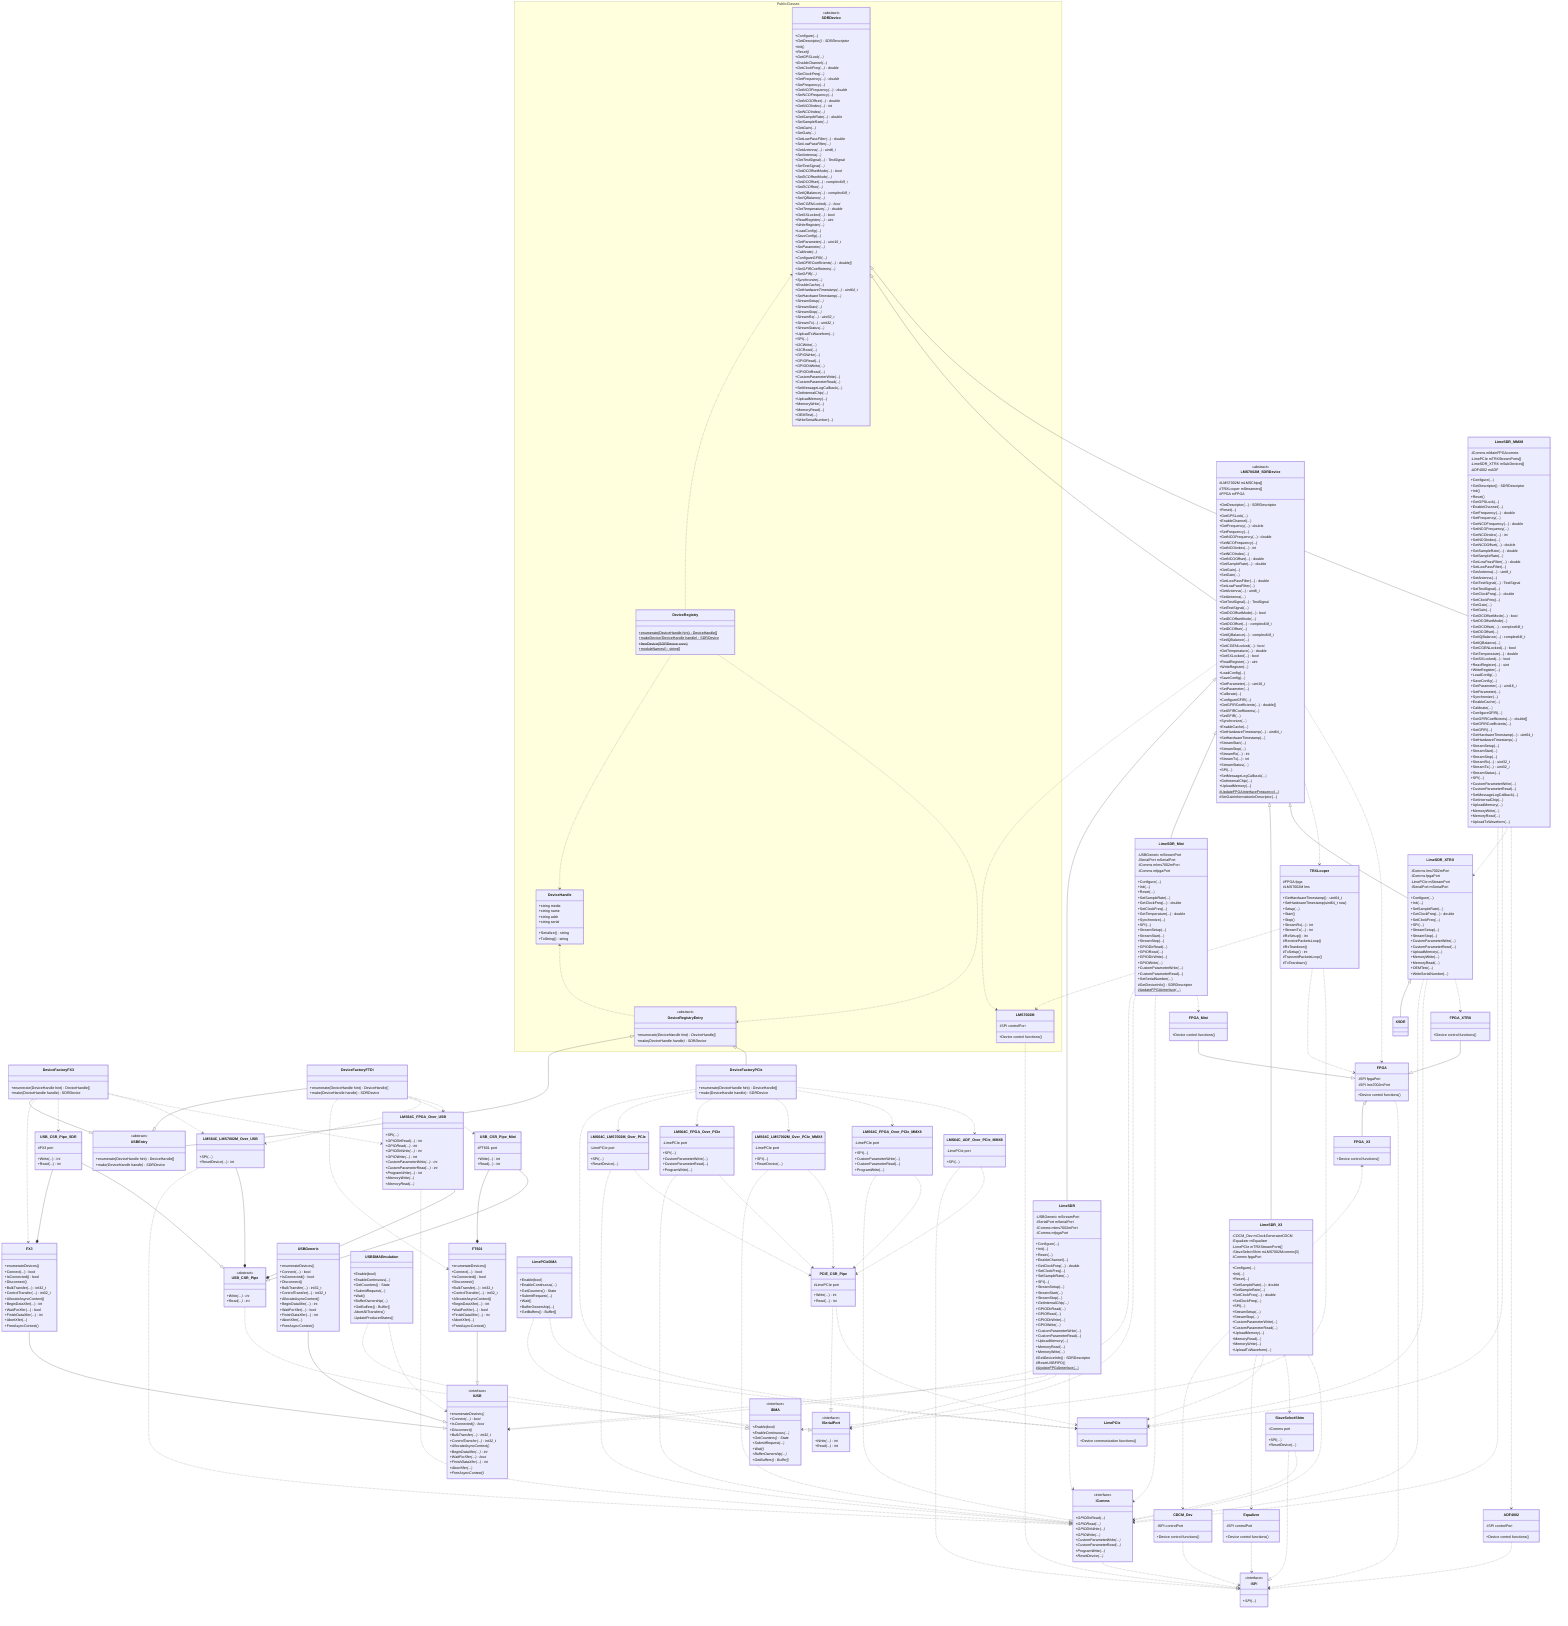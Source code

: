 classDiagram
    direction TB

    namespace PublicClasses {
        class DeviceHandle {
            +string media
            +string name
            +string addr
            +string serial

            +Serialize() string
            +ToString() string
        }

        class DeviceRegistryEntry {
            <<abstract>>
            +enumerate(DeviceHandle hint) DeviceHandle[] *
            +make(DeviceHandle handle) SDRDevice *
        }

        class DeviceRegistry {
            +enumerate(DeviceHandle hint) DeviceHandle[] $
            +makeDevice(DeviceHandle handle) SDRDevice$
            +freeDevice(SDRDevice conn)$
            +moduleNames() string[]$
        }

        class LMS7002M {
            -ISPI controlPort
            +Device control functions()
        }

        class SDRDevice {
            <<abstract>>
            +Configure(...) *
            +GetDescriptor() SDRDescriptor *

            +Init() *
            +Reset() *

            +GetGPSLock(...) *
            +EnableChannel(...) *

            +GetClockFreq(...) double*
            +SetClockFreq(...) *

            +GetFrequency(...) double*
            +SetFrequency(...) *

            +GetNCOFrequency(...) double*
            +SetNCOFrequency(...) *

            +GetNCOOffset(...) double*

            +GetNCOIndex(...) int*
            +SetNCOIndex(...) *

            +GetSampleRate(...) double*
            +SetSampleRate(...) *

            +GetGain(...) *
            +SetGain(...) *

            +GetLowPassFilter(...) double*
            +SetLowPassFilter(...) *

            +GetAntenna(...) uint8_t*
            +SetAntenna(...) *

            +GetTestSignal(...) TestSignal*
            +SetTestSignal(...) *

            +GetDCOffsetMode(...) bool*
            +SetDCOffsetMode(...) *

            +GetDCOffset(...) complex64f_t*
            +SetDCOffset(...) *

            +GetIQBalance(...) complex64f_t*
            +SetIQBalance(...) *

            +GetCGENLocked(...) bool*
            +GetTemperature(...) double*
            +GetSXLocked(...) bool*

            +ReadRegister(...) uint*
            +WriteRegister(...) *

            +LoadConfig(...) *
            +SaveConfig(...) *
            
            +GetParameter(...) uint16_t*
            +SetParameter(...) *

            +Calibrate(...) *

            +ConfigureGFIR(...) *
            +GetGFIRCoefficients(...) double[]*
            +SetGFIRCoefficients(...) *
            +SetGFIR(...) *

            +Synchronize(...) *
            +EnableCache(...) *

            +GetHardwareTimestamp(...) uint64_t*
            +SetHardwareTimestamp(...) *

            +StreamSetup(...) *
            +StreamStart(...) *
            +StreamStop(...) *

            +StreamRx(...) uint32_t*
            +StreamTx(...) uint32_t*
            +StreamStatus(...) *

            +UploadTxWaveform(...)

            +SPI(...)
            +I2CWrite(...)
            +I2CRead(...)

            +GPIOWrite(...)
            +GPIORead(...)
            +GPIODirWrite(...)
            +GPIODirRead(...)

            +CustomParameterWrite(...)
            +CustomParameterRead(...)

            +SetMessageLogCallback(...)

            +GetInternalChip(...) *

            +UploadMemory(...)

            +MemoryWrite(...)
            +MemoryRead(...)

            +OEMTest(...)
            +WriteSerialNumber(...)
        }
    }

    %%namespace DeviceEntries {
        class DeviceFactoryFX3 {
            +enumerate(DeviceHandle hint) DeviceHandle[]
            +make(DeviceHandle handle) SDRDevice
        }

        class DeviceFactoryFTDI {
            +enumerate(DeviceHandle hint) DeviceHandle[]
            +make(DeviceHandle handle) SDRDevice
        }

        class DeviceFactoryPCIe {
            +enumerate(DeviceHandle hint) DeviceHandle[]
            +make(DeviceHandle handle) SDRDevice
        }

        class USBEntry {
            <<abstract>>
            +enumerate(DeviceHandle hint) DeviceHandle[]
            +make(DeviceHandle handle) SDRDevice *
        }
    %%}

    %%namespace USBCommunications {
        class LMS64C_LMS7002M_Over_USB {
            +SPI(...)
            +ResetDevice(...) int
        }

        class LMS64C_FPGA_Over_USB {
            +SPI(...)

            +GPIODirRead(...) int *
            +GPIORead(...) int *
            +GPIODirWrite(...) int *
            +GPIOWrite(...) int *

            +CustomParameterWrite(...) int *
            +CustomParameterRead(...) int *

            +ProgramWrite(...) int *

            +MemoryWrite(...) *
            +MemoryRead(...) *
        }

        class USB_CSR_Pipe_Mini {
            +Write(...) int
            +Read(...) int
            #FT601 port
        }

        class USB_CSR_Pipe_SDR {
            +Write(...) int
            +Read(...) int
            #FX3 port
        }

        class IUSB {
            <<interface>>
            +enumerateDevices()*
            +Connect(...) bool*
            +IsConnected() bool*
            +Disconnect()*

            +BulkTransfer(...) int32_t*
            +ControlTransfer(...) int32_t*

            +AllocateAsyncContext()*

            +BeginDataXfer(...) int*
            +WaitForXfer(...) bool*
            +FinishDataXfer(...) int*
            +AbortXfer(...)*
            +FreeAsyncContext()*
        }

        class FT601 {
            +enumerateDevices()
            +Connect(...) bool
            +IsConnected() bool
            +Disconnect()

            +BulkTransfer(...) int32_t
            +ControlTransfer(...) int32_t

            +AllocateAsyncContext()

            +BeginDataXfer(...) int
            +WaitForXfer(...) bool
            +FinishDataXfer(...) int
            +AbortXfer(...)
            +FreeAsyncContext()
        }

        class FX3 {
            +enumerateDevices()
            +Connect(...) bool
            +IsConnected() bool
            +Disconnect()

            +BulkTransfer(...) int32_t
            +ControlTransfer(...) int32_t

            +AllocateAsyncContext()

            +BeginDataXfer(...) int
            +WaitForXfer(...) bool
            +FinishDataXfer(...) int
            +AbortXfer(...)
            +FreeAsyncContext()
        }

        class USB_CSR_Pipe {
            <<abstract>>
            +Write(...) int *
            +Read(...) int *
        }

        class USBGeneric {
            +enumerateDevices()
            +Connect(...) bool
            +IsConnected() bool
            +Disconnect()

            +BulkTransfer(...) int32_t
            +ControlTransfer(...) int32_t

            +AllocateAsyncContext()

            +BeginDataXfer(...) int
            +WaitForXfer(...) bool
            +FinishDataXfer(...) int
            +AbortXfer(...)
            +FreeAsyncContext()
        }

        class USBDMAEmulation {
            +Enable(bool)
            +EnableContinuous(...)
            +GetCounters() State
            +SubmitRequest(...)
            +Wait()
            +BufferOwnership(...)
            +GetBuffers() Buffer[]

            -AbortAllTransfers()
            -UpdateProducerStates()
        }
    %%}

    %%namespace Devices {
        class LimeSDR {
            +Configure(...)

            +Init(...)
            +Reset(...)

            +EnableChannel(...)

            +GetClockFreq(...)double
            +SetClockFreq(...)

            +SetSampleRate(...)

            +SPI(...)

            +StreamSetup(...)

            +StreamStart(...)
            +StreamStop(...)

            +GetInternalChip(...)*

            +GPIODirRead(...)
            +GPIORead(...)
            +GPIODirWrite(...)
            +GPIOWrite(...)

            +CustomParameterWrite(...)
            +CustomParameterRead(...)

            +UploadMemory(...)

            +MemoryRead(...)
            +MemoryWrite(...)

            #GetDeviceInfo() SDRDescriptor
            #ResetUSBFIFO()
            #UpdateFPGAInterface(...) $

            -USBGeneric mStreamPort
            -ISerialPort mSerialPort
            -IComms mlms7002mPort
            -IComms mfpgaPort
        }

        class LimeSDR_Mini {
            +Configure(...)

            +Init(...)
            +Reset(...)

            +SetSampleRate(...)

            +GetClockFreq(...)double
            +SetClockFreq(...)

            +GetTemperature(...)double

            +Synchronize(...)

            +SPI(...)

            +StreamSetup(...)
            +StreamStart(...)
            +StreamStop(...)

            +GPIODirRead(...)
            +GPIORead(...)
            +GPIODirWrite(...)
            +GPIOWrite(...)

            +CustomParameterWrite(...)
            +CustomParameterRead(...)

            +SetSerialNumber(...)

            #GetDeviceInfo() SDRDescriptor
            #UpdateFPGAInterface(...) $

            -USBGeneric mStreamPort
            -ISerialPort mSerialPort
            -IComms mlms7002mPort
            -IComms mfpgaPort
        }

        class LimeSDR_X3 {
            +Configure(...)

            +Init(...)
            +Reset(...)

            +GetSampleRate(...)double
            +SetSampleRate(...)

            +GetClockFreq(...)double
            +SetClockFreq(...)

            +SPI(...)

            +StreamSetup(...)
            +StreamStop(...)

            +CustomParameterWrite(...)
            +CustomParameterRead(...)

            +UploadMemory(...)

            +MemoryRead(...)
            +MemoryWrite(...)

            +UploadTxWaveform(...)

            -CDCM_Dev mClockGeneratorCDCM
            -Equalizer mEqualizer
            -LimePCIe mTRXStreamPorts[]
            -SlaveSelectShim mLMS7002Mcomms[3]
            -IComms fpgaPort
        }

        class LimeSDR_XTRX {
            +Configure(...)

            +Init(...)

            +SetSampleRate(...)

            +GetClockFreq(...)double
            +SetClockFreq(...)

            +SPI(...)

            +StreamSetup(...)
            +StreamStop(...)

            +CustomParameterWrite(...)
            +CustomParameterRead(...)

            +UploadMemory(...)

            +MemoryWrite(...)
            +MemoryRead(...)

            +OEMTest(...)
            +WriteSerialNumber(...)

            -IComms lms7002mPort
            -IComms fpgaPort
            -LimePCIe mStreamPort
            -ISerialPort mSerialPort
        }

        class LimeSDR_MMX8 {
            +Configure(...)
            +GetDescriptor() SDRDescriptor

            +Init()
            +Reset()

            +GetGPSLock(...)
            +EnableChannel(...)

            +GetFrequency(...) double
            +SetFrequency(...)

            +GetNCOFrequency(...) double
            +SetNCOFrequency(...)

            +GetNCOIndex(...) int
            +SetNCOIndex(...)

            +GetNCOOffset(...) double

            +GetSampleRate(...) double
            +SetSampleRate(...)

            +GetLowPassFilter(...) double
            +SetLowPassFilter(...)

            +GetAntenna(...) uint8_t
            +SetAntenna(...)

            +GetTestSignal(...) TestSignal
            +SetTestSignal(...)

            +GetClockFreq(...) double
            +SetClockFreq(...)

            +GetGain(...)
            +SetGain(...)

            +GetDCOffsetMode(...) bool
            +SetDCOffsetMode(...)

            +GetDCOffset(...) complex64f_t
            +SetDCOffset(...)

            +GetIQBalance(...) complex64f_t
            +SetIQBalance(...)

            +GetCGENLocked(...) bool
            +GetTemperature(...) double
            +GetSXLocked(...) bool

            +ReadRegister(...) uint
            +WriteRegister(...)

            +LoadConfig(...)
            +SaveConfig(...)
            
            +GetParameter(...) uint16_t
            +SetParameter(...)

            +Synchronize(...)
            +EnableCache(...)

            +Calibrate(...)

            +ConfigureGFIR(...)
            +GetGFIRCoefficients(...) double[]
            +SetGFIRCoefficients(...)
            +SetGFIR(...)

            +GetHardwareTimestamp(...) uint64_t
            +SetHardwareTimestamp(...)

            +StreamSetup(...)
            +StreamStart(...)
            +StreamStop(...)

            +StreamRx(...) uint32_t
            +StreamTx(...) uint32_t
            +StreamStatus(...)

            +SPI(...)

            +CustomParameterWrite(...)
            +CustomParameterRead(...)

            +SetMessageLogCallback(...)

            +GetInternalChip(...)

            +UploadMemory(...)

            +MemoryWrite(...)
            +MemoryRead(...)

            +UploadTxWaveform(...)
            
            -IComms mMainFPGAcomms
            -LimePCIe mTRXStreamPorts[]
            -LimeSDR_XTRX mSubDevices[]
            -ADF4002 mADF
        }
    %%}

    %%namespace Interfaces {
        class ISPI {
            <<interface>>
            +SPI(...) *
        }

        class IComms {
            <<interface>>
            +GPIODirRead(...) *
            +GPIORead(...) *
            +GPIODirWrite(...) *
            +GPIOWrite(...) *

            +CustomParameterWrite(...) *
            +CustomParameterRead(...) *

            +ProgramWrite(...) *

            +ResetDevice(...) *
        }

        class ISerialPort {
            <<interface>>
            +Write(...) int *
            +Read(...) int *
        }

        class IDMA {
            <<interface>>
            +Enable(bool) *
            +EnableContinuous(...) *
            +GetCounters() State *
            +SubmitRequest(...) *
            +Wait() *
            +BufferOwnership(...) *
            +GetBuffers() Buffer[] *
        }       
    %%}

    %%namespace PCIeCommunications {
        class LimePCIeDMA {
            +Enable(bool)
            +EnableContinuous(...)
            +GetCounters() State
            +SubmitRequest(...)
            +Wait()
            +BufferOwnership(...)
            +GetBuffers() Buffer[]
        }

        class LimePCIe {
            +Device communication functions()
        }

        class LMS64C_LMS7002M_Over_PCIe {
            +SPI(...)
            +ResetDevice(...)

            -LimePCIe port
        }

        class LMS64C_FPGA_Over_PCIe {
            +SPI(...)
            +CustomParameterWrite(...)
            +CustomParameterRead(...)
            +ProgramWrite(...)

            -LimePCIe port
        }

        class LMS64C_LMS7002M_Over_PCIe_MMX8 {
            +SPI(...)
            +ResetDevice(...)

            -LimePCIe port
        }

        class LMS64C_FPGA_Over_PCIe_MMX8 {
            +SPI(...)
            +CustomParameterWrite(...)
            +CustomParameterRead(...)
            +ProgramWrite(...)

            -LimePCIe port
        }

        class LMS64C_ADF_Over_PCIe_MMX8 {
            +SPI(...)
            -LimePCIe port
        }

        class PCIE_CSR_Pipe {
            +Write(...) int
            +Read(...) int

            #LimePCIe port
        }
    %%}

    %%namespace Components {
        class ADF4002 {
            -ISPI controlPort
            +Device control functions()
        }

        class CDCM_Dev {
            -ISPI controlPort
            +Device control functions()
        }

        class Equalizer {
            -ISPI controlPort
            +Device control functions()
        }

        class FPGA {
            -ISPI fpgaPort
            -ISPI lms7002mPort

            +Device control functions()
        }

        class FPGA_Mini {
            +Device control functions()
        }

        class FPGA_X3 {
            +Device control functions()
        }          

        class FPGA_XTRX {
            +Device control functions()
        }
    %%}

    class LMS7002M_SDRDevice {
        <<abstract>>
        +GetDescriptor(...) SDRDescriptor

        +Reset(...)
        +GetGPSLock(...)

        +EnableChannel(...)

        +GetFrequency(...) double
        +SetFrequency(...)

        +GetNCOFrequency(...) double
        +SetNCOFrequency(...)

        +GetNCOIndex(...) int
        +SetNCOIndex(...)

        +GetNCOOffset(...) double

        +GetSampleRate(...)double

        +GetGain(...)
        +SetGain(...)

        +GetLowPassFilter(...) double
        +SetLowPassFilter(...)

        +GetAntenna(...) uint8_t
        +SetAntenna(...)

        +GetTestSignal(...) TestSignal
        +SetTestSignal(...)

        +GetDCOffsetMode(...) bool
        +SetDCOffsetMode(...)

        +GetDCOffset(...) complex64f_t
        +SetDCOffset(...)

        +GetIQBalance(...) complex64f_t
        +SetIQBalance(...)

        +GetCGENLocked(...) bool
        +GetTemperature(...) double
        +GetSXLocked(...) bool

        +ReadRegister(...) uint
        +WriteRegister(...)

        +LoadConfig(...)
        +SaveConfig(...)
        
        +GetParameter(...) uint16_t
        +SetParameter(...)

        +Calibrate(...)

        +ConfigureGFIR(...)
        +GetGFIRCoefficients(...) double[]
        +SetGFIRCoefficients(...)
        +SetGFIR(...)

        +Synchronize(...)
        +EnableCache(...)

        +GetHardwareTimestamp(...) uint64_t
        +SetHardwareTimestamp(...)

        +StreamStart(...)
        +StreamStop(...)

        +StreamRx(...)int
        +StreamTx(...)int
        +StreamStatus(...)

        +SPI(...)

        +SetMessageLogCallback(...)

        +GetInternalChip(...)

        +UploadMemory(...)

        #UpdateFPGAInterfaceFrequency(...) $
        #SetGainInformationInDescriptor(...)
        #LMS7002M mLMSChips[]
        #TRXLooper mStreamers[]
        #FPGA mFPGA
    }

    class SlaveSelectShim {
        -IComms port
        +SPI(...)
        +ResetDevice(...)
    }

    class TRXLooper {
        +GetHardwareTimestamp() uint64_t
        +SetHardwareTimestamp(uint64_t now)
        +Setup(...)
        +Start()
        +Stop()

        +StreamRx(...)int
        +StreamTx(...)int

        #RxSetup()int
        #ReceivePacketsLoop()
        #RxTeardown()

        #TxSetup()int
        #TransmitPacketsLoop()
        #TxTeardown()

        #FPGA fpga
        #LMS7002M lms
    }

    %% Device entry tree
    DeviceRegistryEntry <|-- USBEntry
    DeviceFactoryFX3 --|> USBEntry
    DeviceFactoryFTDI --|> USBEntry

    DeviceRegistryEntry <|-- DeviceFactoryPCIe

    SDRDevice <.. DeviceRegistry
    DeviceRegistry ..> DeviceHandle 
    DeviceHandle <.. DeviceRegistryEntry
    DeviceRegistry ..> DeviceRegistryEntry

    %% Interface implementations
    IComms ..|> ISPI

    USB_CSR_Pipe ..|> ISerialPort
    LMS64C_LMS7002M_Over_USB ..|> IComms
    LMS64C_FPGA_Over_USB ..|> IComms

    SlaveSelectShim ..|> ISPI
    PCIE_CSR_Pipe ..|> ISerialPort

    LMS64C_FPGA_Over_PCIe ..|> IComms
    LMS64C_LMS7002M_Over_PCIe ..|> IComms

    LMS64C_ADF_Over_PCIe_MMX8 ..|> ISPI
    LMS64C_FPGA_Over_PCIe_MMX8 ..|> IComms
    LMS64C_LMS7002M_Over_PCIe_MMX8 ..|> IComms

    USBDMAEmulation ..|> IDMA
    LimePCIeDMA ..|> IDMA

    %% SDRDevice implementations
    SDRDevice <|-- LMS7002M_SDRDevice
    SDRDevice <|-- LimeSDR_MMX8
    LMS7002M_SDRDevice <|-- LimeSDR
    LMS7002M_SDRDevice <|-- LimeSDR_Mini
    LMS7002M_SDRDevice <|-- LimeSDR_X3
    LMS7002M_SDRDevice <|-- LimeSDR_XTRX
    LimeSDR_XTRX <|-- XSDR

    %% USB entry connections
    DeviceFactoryFX3 ..> FX3
    DeviceFactoryFX3 ..> USB_CSR_Pipe_SDR
    DeviceFactoryFX3 ..> LMS64C_LMS7002M_Over_USB
    DeviceFactoryFX3 ..> LMS64C_FPGA_Over_USB

    DeviceFactoryFTDI ..> FT601
    DeviceFactoryFTDI ..> USB_CSR_Pipe_Mini
    DeviceFactoryFTDI ..> LMS64C_LMS7002M_Over_USB
    DeviceFactoryFTDI ..> LMS64C_FPGA_Over_USB

    %% USB connections
    LMS64C_LMS7002M_Over_USB --* USB_CSR_Pipe
    LMS64C_FPGA_Over_USB --* USB_CSR_Pipe

    USB_CSR_Pipe_Mini --* FT601
    USB_CSR_Pipe_SDR --* FX3

    USB_CSR_Pipe_Mini --|> USB_CSR_Pipe
    USB_CSR_Pipe_SDR --|> USB_CSR_Pipe

    FT601 --|> IUSB
    FX3 --|> IUSB

    USBGeneric --|> IUSB

    %% USB devices
    LimeSDR ..> IUSB
    LimeSDR ..> ISerialPort
    LimeSDR ..> IComms

    LimeSDR_Mini ..> IUSB
    LimeSDR_Mini ..> ISerialPort
    LimeSDR_Mini ..> IComms
    LimeSDR_Mini ..> FPGA_Mini

    USBDMAEmulation ..> IUSB

    %% PCIe connections
    PCIE_CSR_Pipe ..> LimePCIe
    SlaveSelectShim ..> IComms

    LMS64C_FPGA_Over_PCIe ..> PCIE_CSR_Pipe
    LMS64C_LMS7002M_Over_PCIe ..> PCIE_CSR_Pipe

    LMS64C_ADF_Over_PCIe_MMX8 ..> PCIE_CSR_Pipe
    LMS64C_FPGA_Over_PCIe_MMX8 ..> PCIE_CSR_Pipe
    LMS64C_LMS7002M_Over_PCIe_MMX8 ..> PCIE_CSR_Pipe

    LimePCIeDMA ..> LimePCIe

    %% PCIe entry connections
    DeviceFactoryPCIe ..> LimePCIe
    DeviceFactoryPCIe ..> LMS64C_LMS7002M_Over_PCIe
    DeviceFactoryPCIe ..> LMS64C_FPGA_Over_PCIe
    DeviceFactoryPCIe ..> LMS64C_LMS7002M_Over_PCIe_MMX8
    DeviceFactoryPCIe ..> LMS64C_FPGA_Over_PCIe_MMX8
    DeviceFactoryPCIe ..> LMS64C_ADF_Over_PCIe_MMX8

    %% PCIe devices
    LimeSDR_X3 ..> CDCM_Dev
    LimeSDR_X3 ..> Equalizer
    LimeSDR_X3 ..> LimePCIe
    LimeSDR_X3 ..> SlaveSelectShim
    LimeSDR_X3 ..> IComms
    FPGA_X3 <.. LimeSDR_X3 

    LimeSDR_XTRX ..> IComms
    LimeSDR_XTRX ..> LimePCIe
    LimeSDR_XTRX ..> FPGA_XTRX

    LimeSDR_MMX8 ..> IComms
    LimeSDR_MMX8 ..> LimePCIe
    LimeSDR_MMX8 ..> LimeSDR_XTRX
    LimeSDR_MMX8 ..> ADF4002

    %% Component dependencies
    LMS7002M ..> ISPI

    LMS7002M_SDRDevice ..> LMS7002M
    LMS7002M_SDRDevice ..> TRXLooper
    LMS7002M_SDRDevice ..> FPGA

    FPGA_Mini --|> FPGA
    FPGA <|-- FPGA_X3
    FPGA_XTRX --|> FPGA

    TRXLooper ..> FPGA
    TRXLooper ..> LMS7002M
    TRXLooper ..> IDMA

    ADF4002 ..> ISPI
    CDCM_Dev ..> ISPI
    Equalizer ..> ISPI
    FPGA ..> ISPI